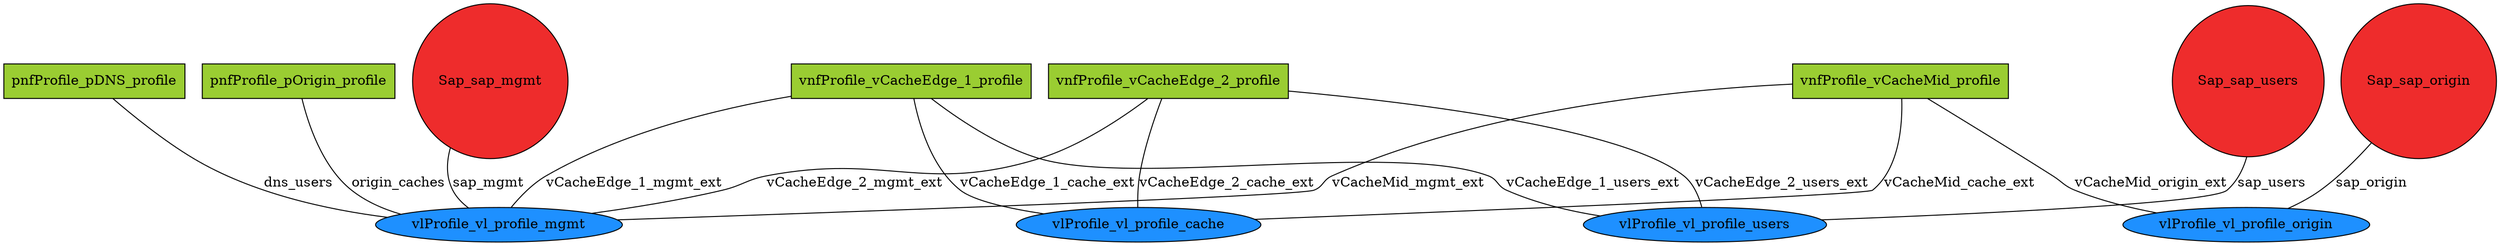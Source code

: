 strict graph G {
  vCacheMid_profile [ label="vnfProfile_vCacheMid_profile" shape="box" style="filled" fillcolor="yellowgreen" ];
  vCacheEdge_1_profile [ label="vnfProfile_vCacheEdge_1_profile" shape="box" style="filled" fillcolor="yellowgreen" ];
  vCacheEdge_2_profile [ label="vnfProfile_vCacheEdge_2_profile" shape="box" style="filled" fillcolor="yellowgreen" ];
  pDNS_profile [ label="pnfProfile_pDNS_profile" shape="box" style="filled" fillcolor="yellowgreen" ];
  pOrigin_profile [ label="pnfProfile_pOrigin_profile" shape="box" style="filled" fillcolor="yellowgreen" ];
  vl_profile_mgmt [ label="vlProfile_vl_profile_mgmt" shape="oval" style="filled" fillcolor="dodgerblue" ];
  vl_profile_users [ label="vlProfile_vl_profile_users" shape="oval" style="filled" fillcolor="dodgerblue" ];
  vl_profile_cache [ label="vlProfile_vl_profile_cache" shape="oval" style="filled" fillcolor="dodgerblue" ];
  vl_profile_origin [ label="vlProfile_vl_profile_origin" shape="oval" style="filled" fillcolor="dodgerblue" ];
  sap_mgmt [ label="Sap_sap_mgmt" shape="circle" style="filled" fillcolor="firebrick2" ];
  sap_users [ label="Sap_sap_users" shape="circle" style="filled" fillcolor="firebrick2" ];
  sap_origin [ label="Sap_sap_origin" shape="circle" style="filled" fillcolor="firebrick2" ];
  vCacheMid_profile -- vl_profile_mgmt [ label="vCacheMid_mgmt_ext" ];
  vCacheMid_profile -- vl_profile_cache [ label="vCacheMid_cache_ext" ];
  vCacheMid_profile -- vl_profile_origin [ label="vCacheMid_origin_ext" ];
  vCacheEdge_1_profile -- vl_profile_mgmt [ label="vCacheEdge_1_mgmt_ext" ];
  vCacheEdge_1_profile -- vl_profile_cache [ label="vCacheEdge_1_cache_ext" ];
  vCacheEdge_1_profile -- vl_profile_users [ label="vCacheEdge_1_users_ext" ];
  vCacheEdge_2_profile -- vl_profile_mgmt [ label="vCacheEdge_2_mgmt_ext" ];
  vCacheEdge_2_profile -- vl_profile_cache [ label="vCacheEdge_2_cache_ext" ];
  vCacheEdge_2_profile -- vl_profile_users [ label="vCacheEdge_2_users_ext" ];
  pDNS_profile -- vl_profile_mgmt [ label="dns_users" ];
  pOrigin_profile -- vl_profile_mgmt [ label="origin_caches" ];
  sap_mgmt -- vl_profile_mgmt [ label="sap_mgmt" ];
  sap_users -- vl_profile_users [ label="sap_users" ];
  sap_origin -- vl_profile_origin [ label="sap_origin" ];
}
